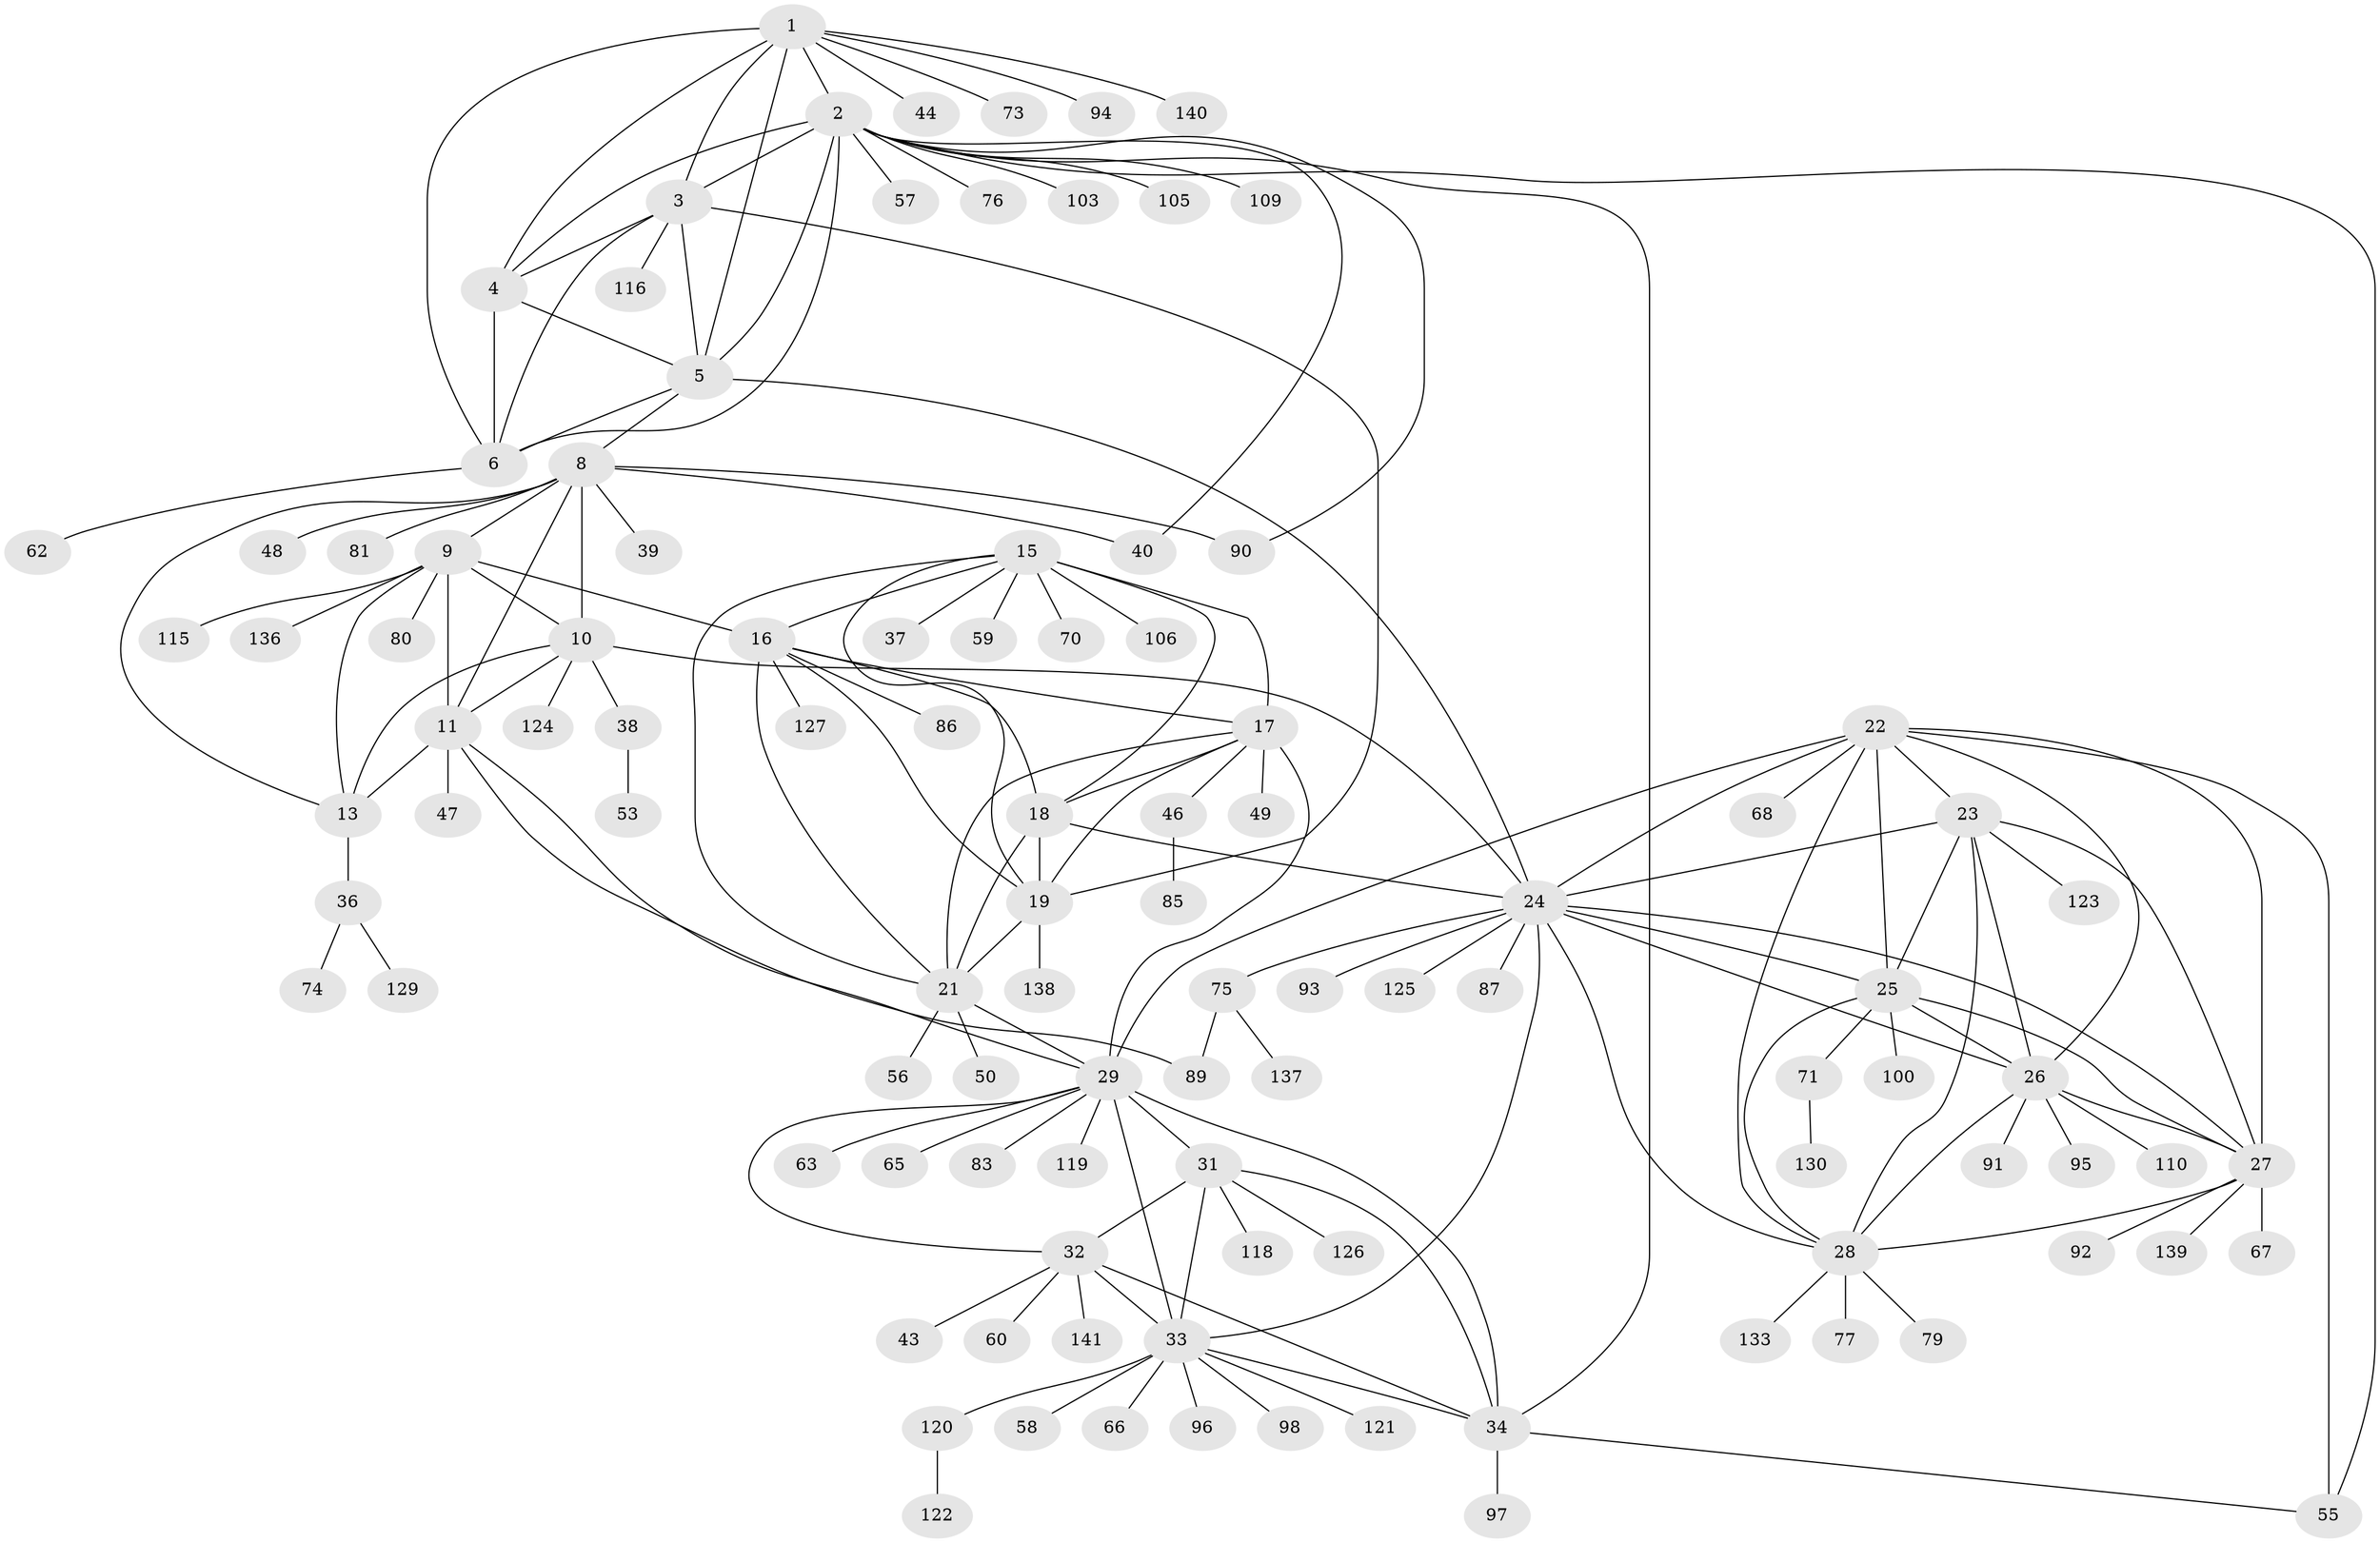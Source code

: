 // original degree distribution, {11: 0.035211267605633804, 16: 0.007042253521126761, 9: 0.06338028169014084, 6: 0.014084507042253521, 7: 0.04929577464788732, 8: 0.02112676056338028, 10: 0.04225352112676056, 12: 0.014084507042253521, 4: 0.014084507042253521, 1: 0.5915492957746479, 2: 0.1267605633802817, 3: 0.02112676056338028}
// Generated by graph-tools (version 1.1) at 2025/11/02/27/25 16:11:36]
// undirected, 105 vertices, 164 edges
graph export_dot {
graph [start="1"]
  node [color=gray90,style=filled];
  1 [super="+45"];
  2 [super="+134"];
  3 [super="+101"];
  4;
  5 [super="+7"];
  6 [super="+41"];
  8 [super="+14"];
  9 [super="+54"];
  10 [super="+12"];
  11 [super="+131"];
  13;
  15 [super="+111"];
  16 [super="+112"];
  17;
  18 [super="+20"];
  19 [super="+69"];
  21 [super="+104"];
  22 [super="+128"];
  23 [super="+72"];
  24 [super="+61"];
  25 [super="+42"];
  26 [super="+117"];
  27 [super="+51"];
  28 [super="+82"];
  29 [super="+30"];
  31 [super="+107"];
  32 [super="+99"];
  33 [super="+35"];
  34;
  36 [super="+52"];
  37;
  38;
  39;
  40;
  43;
  44 [super="+114"];
  46 [super="+84"];
  47;
  48;
  49;
  50;
  53 [super="+142"];
  55 [super="+78"];
  56;
  57 [super="+64"];
  58 [super="+108"];
  59;
  60;
  62;
  63 [super="+113"];
  65;
  66;
  67;
  68;
  70;
  71 [super="+88"];
  73;
  74;
  75;
  76 [super="+102"];
  77;
  79;
  80;
  81;
  83;
  85;
  86;
  87;
  89;
  90;
  91;
  92;
  93;
  94 [super="+135"];
  95;
  96;
  97;
  98;
  100;
  103;
  105;
  106;
  109;
  110;
  115;
  116 [super="+132"];
  118;
  119;
  120;
  121;
  122;
  123;
  124;
  125;
  126;
  127;
  129;
  130;
  133;
  136;
  137;
  138;
  139;
  140;
  141;
  1 -- 2;
  1 -- 3;
  1 -- 4;
  1 -- 5 [weight=2];
  1 -- 6;
  1 -- 44;
  1 -- 73;
  1 -- 94;
  1 -- 140;
  2 -- 3;
  2 -- 4;
  2 -- 5 [weight=2];
  2 -- 6;
  2 -- 34;
  2 -- 40;
  2 -- 57;
  2 -- 76;
  2 -- 90;
  2 -- 103;
  2 -- 105;
  2 -- 109;
  2 -- 55;
  3 -- 4;
  3 -- 5 [weight=2];
  3 -- 6;
  3 -- 19;
  3 -- 116;
  4 -- 5 [weight=2];
  4 -- 6;
  5 -- 6 [weight=2];
  5 -- 8;
  5 -- 24;
  6 -- 62;
  8 -- 9 [weight=2];
  8 -- 10 [weight=4];
  8 -- 11 [weight=2];
  8 -- 13 [weight=2];
  8 -- 39;
  8 -- 40;
  8 -- 48;
  8 -- 81;
  8 -- 90;
  9 -- 10 [weight=2];
  9 -- 11;
  9 -- 13;
  9 -- 16;
  9 -- 80;
  9 -- 115;
  9 -- 136;
  10 -- 11 [weight=2];
  10 -- 13 [weight=2];
  10 -- 24;
  10 -- 124;
  10 -- 38;
  11 -- 13;
  11 -- 47;
  11 -- 89;
  11 -- 29;
  13 -- 36;
  15 -- 16;
  15 -- 17;
  15 -- 18 [weight=2];
  15 -- 19;
  15 -- 21;
  15 -- 37;
  15 -- 59;
  15 -- 70;
  15 -- 106;
  16 -- 17;
  16 -- 18 [weight=2];
  16 -- 19;
  16 -- 21;
  16 -- 86;
  16 -- 127;
  17 -- 18 [weight=2];
  17 -- 19;
  17 -- 21;
  17 -- 46;
  17 -- 49;
  17 -- 29;
  18 -- 19 [weight=2];
  18 -- 21 [weight=2];
  18 -- 24;
  19 -- 21;
  19 -- 138;
  21 -- 50;
  21 -- 56;
  21 -- 29;
  22 -- 23;
  22 -- 24;
  22 -- 25;
  22 -- 26;
  22 -- 27;
  22 -- 28;
  22 -- 29;
  22 -- 68;
  22 -- 55;
  23 -- 24;
  23 -- 25;
  23 -- 26;
  23 -- 27;
  23 -- 28;
  23 -- 123;
  24 -- 25;
  24 -- 26;
  24 -- 27;
  24 -- 28;
  24 -- 93;
  24 -- 125;
  24 -- 33;
  24 -- 75;
  24 -- 87;
  25 -- 26;
  25 -- 27;
  25 -- 28;
  25 -- 71;
  25 -- 100;
  26 -- 27;
  26 -- 28;
  26 -- 91;
  26 -- 95;
  26 -- 110;
  27 -- 28;
  27 -- 67;
  27 -- 92;
  27 -- 139;
  28 -- 77;
  28 -- 79;
  28 -- 133;
  29 -- 31 [weight=2];
  29 -- 32 [weight=2];
  29 -- 33 [weight=4];
  29 -- 34 [weight=2];
  29 -- 63;
  29 -- 65;
  29 -- 83;
  29 -- 119;
  31 -- 32;
  31 -- 33 [weight=2];
  31 -- 34;
  31 -- 118;
  31 -- 126;
  32 -- 33 [weight=2];
  32 -- 34;
  32 -- 43;
  32 -- 60;
  32 -- 141;
  33 -- 34 [weight=2];
  33 -- 96;
  33 -- 66;
  33 -- 98;
  33 -- 120;
  33 -- 121;
  33 -- 58;
  34 -- 55;
  34 -- 97;
  36 -- 74;
  36 -- 129;
  38 -- 53;
  46 -- 85;
  71 -- 130;
  75 -- 89;
  75 -- 137;
  120 -- 122;
}
